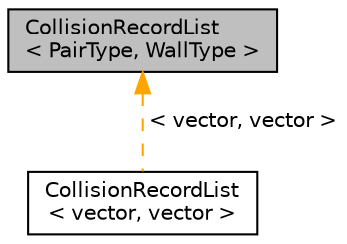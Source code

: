 digraph "CollisionRecordList&lt; PairType, WallType &gt;"
{
  bgcolor="transparent";
  edge [fontname="Helvetica",fontsize="10",labelfontname="Helvetica",labelfontsize="10"];
  node [fontname="Helvetica",fontsize="10",shape=record];
  Node1 [label="CollisionRecordList\l\< PairType, WallType \>",height=0.2,width=0.4,color="black", fillcolor="grey75", style="filled", fontcolor="black"];
  Node1 -> Node2 [dir="back",color="orange",fontsize="10",style="dashed",label=" \< vector, vector \>" ,fontname="Helvetica"];
  Node2 [label="CollisionRecordList\l\< vector, vector \>",height=0.2,width=0.4,color="black",URL="$a00318.html"];
}
